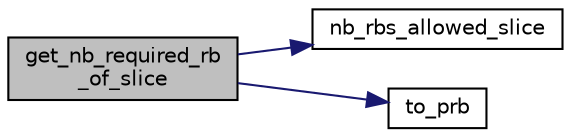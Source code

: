 digraph "get_nb_required_rb_of_slice"
{
 // LATEX_PDF_SIZE
  edge [fontname="Helvetica",fontsize="10",labelfontname="Helvetica",labelfontsize="10"];
  node [fontname="Helvetica",fontsize="10",shape=record];
  rankdir="LR";
  Node1 [label="get_nb_required_rb\l_of_slice",height=0.2,width=0.4,color="black", fillcolor="grey75", style="filled", fontcolor="black",tooltip="本函式負責讀取各UE的RLC buffer status（unit: byte），並轉換成rb數量存入slice_required_rb，因此輸出結果會得到該slice在那個scheduling sub..."];
  Node1 -> Node2 [color="midnightblue",fontsize="10",style="solid",fontname="Helvetica"];
  Node2 [label="nb_rbs_allowed_slice",height=0.2,width=0.4,color="black", fillcolor="white", style="filled",URL="$group____mac.html#ga9b2f93599394d16d8f54a817d8e24b8a",tooltip="this function wil return how many rbs you can use. you input a percentage of slice and overall number..."];
  Node1 -> Node3 [color="midnightblue",fontsize="10",style="solid",fontname="Helvetica"];
  Node3 [label="to_prb",height=0.2,width=0.4,color="black", fillcolor="white", style="filled",URL="$group____mac.html#ga2ecb220c8c3fc34274ba8838c3106240",tooltip=" "];
}
